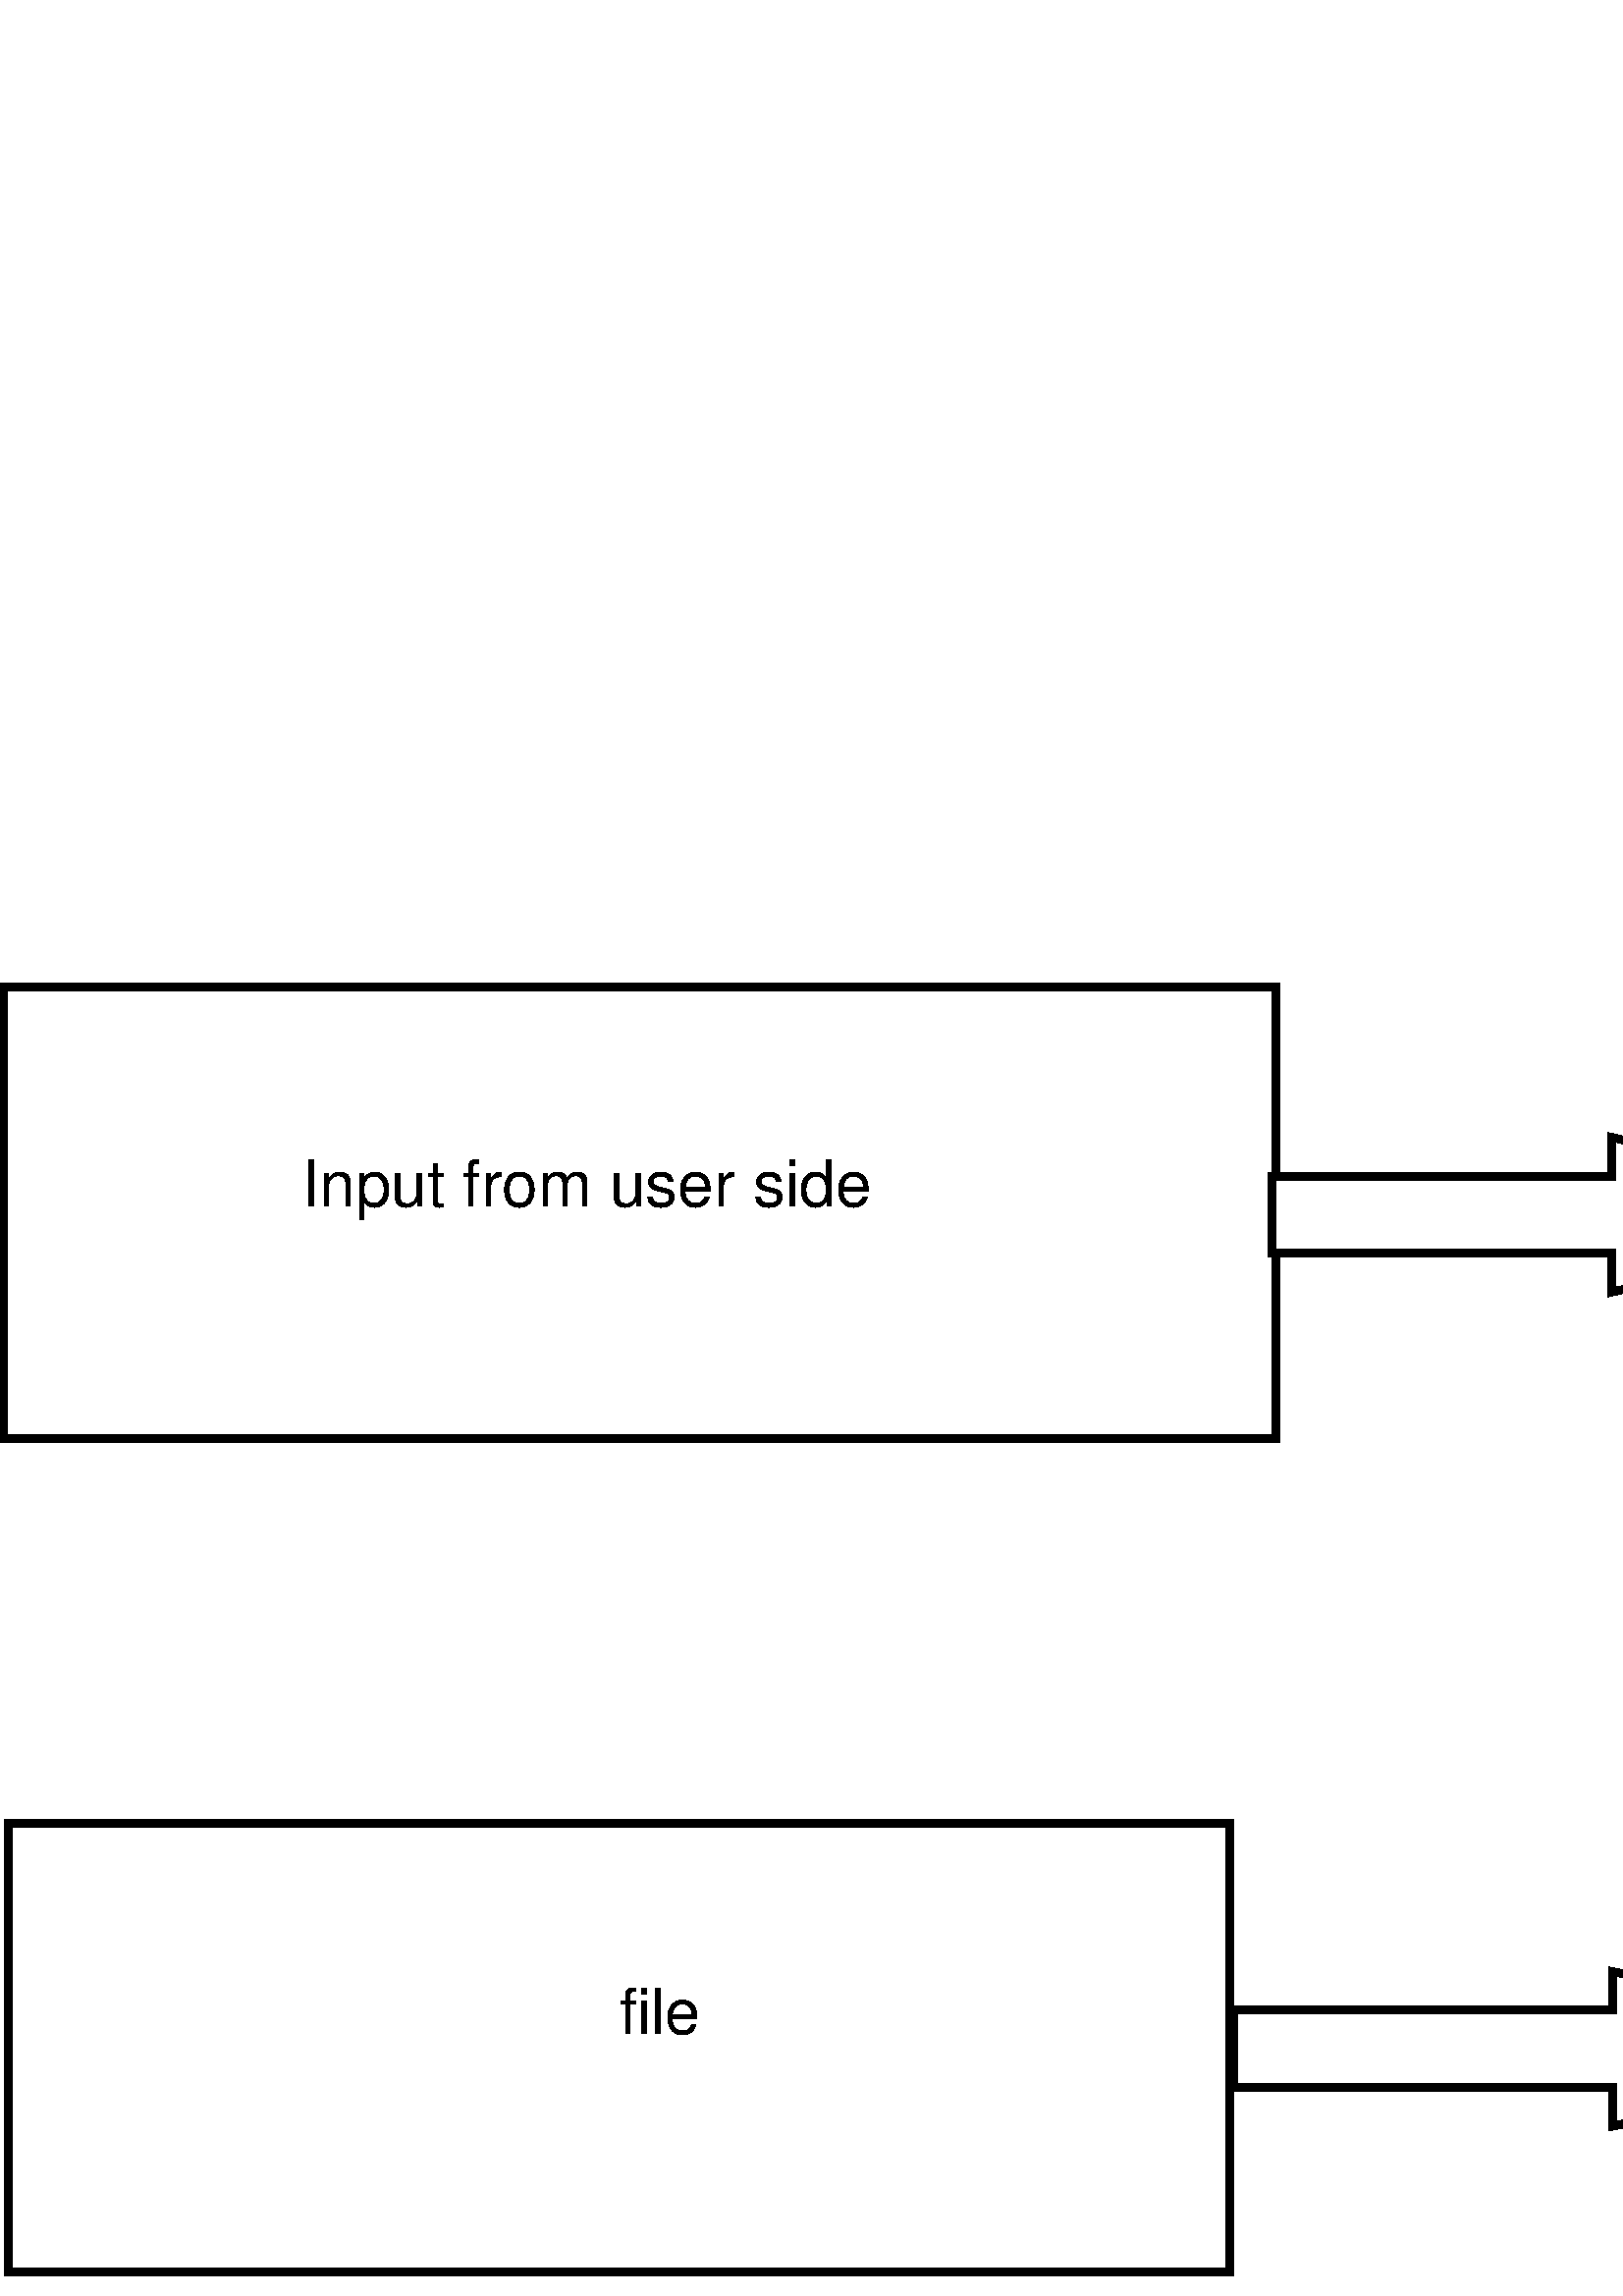%!PS-Adobe-2.0 EPSF-2.0
%%Orientation: Portrait
%%Magnification: 1.0
%%BoundingBox: 0 0 1725 492
%%BeginSetup
%%EndSetup
%%EndComments
%%BeginProlog
[ /.notdef /.notdef /.notdef /.notdef /.notdef /.notdef /.notdef /.notdef /.notdef /.notdef
/.notdef /.notdef /.notdef /.notdef /.notdef /.notdef /.notdef /.notdef /.notdef /.notdef
/.notdef /.notdef /.notdef /.notdef /.notdef /.notdef /.notdef /.notdef /.notdef /.notdef
/.notdef /.notdef /space /exclam /quotedbl /numbersign /dollar /percent /ampersand /quoteright
/parenleft /parenright /asterisk /plus /comma /hyphen /period /slash /zero /one
/two /three /four /five /six /seven /eight /nine /colon /semicolon
/less /equal /greater /question /at /A /B /C /D /E
/F /G /H /I /J /K /L /M /N /O
/P /Q /R /S /T /U /V /W /X /Y
/Z /bracketleft /backslash /bracketright /asciicircum /underscore /quoteleft /a /b /c
/d /e /f /g /h /i /j /k /l /m
/n /o /p /q /r /s /t /u /v /w
/x /y /z /braceleft /bar /braceright /asciitilde /.notdef /.notdef /.notdef
/.notdef /.notdef /.notdef /.notdef /.notdef /.notdef /.notdef /.notdef /.notdef /.notdef
/.notdef /.notdef /.notdef /.notdef /.notdef /.notdef /.notdef /.notdef /.notdef /.notdef
/.notdef /.notdef /.notdef /.notdef /.notdef /.notdef /.notdef /.notdef /.notdef /.notdef
/space /exclamdown /cent /sterling /currency /yen /brokenbar /section /dieresis /copyright
/ordfeminine /guillemotleft /logicalnot /hyphen /registered /macron /degree /plusminus /twosuperior /threesuperior
/acute /mu /paragraph /periodcentered /cedilla /onesuperior /ordmasculine /guillemotright /onequarter /onehalf
/threequarters /questiondown /Agrave /Aacute /Acircumflex /Atilde /Adieresis /Aring /AE /Ccedilla
/Egrave /Eacute /Ecircumflex /Edieresis /Igrave /Iacute /Icircumflex /Idieresis /Eth /Ntilde
/Ograve /Oacute /Ocircumflex /Otilde /Odieresis /multiply /Oslash /Ugrave /Uacute /Ucircumflex
/Udieresis /Yacute /Thorn /germandbls /agrave /aacute /acircumflex /atilde /adieresis /aring
/ae /ccedilla /egrave /eacute /ecircumflex /edieresis /igrave /iacute /icircumflex /idieresis
/eth /ntilde /ograve /oacute /ocircumflex /otilde /odieresis /divide /oslash /ugrave
/uacute /ucircumflex /udieresis /yacute /thorn /ydieresis] /isolatin1encoding exch def
/cp {closepath} bind def
/c {curveto} bind def
/f {fill} bind def
/a {arc} bind def
/ef {eofill} bind def
/ex {exch} bind def
/gr {grestore} bind def
/gs {gsave} bind def
/sa {save} bind def
/rs {restore} bind def
/l {lineto} bind def
/m {moveto} bind def
/rm {rmoveto} bind def
/n {newpath} bind def
/s {stroke} bind def
/sh {show} bind def
/slc {setlinecap} bind def
/slj {setlinejoin} bind def
/slw {setlinewidth} bind def
/srgb {setrgbcolor} bind def
/rot {rotate} bind def
/sc {scale} bind def
/sd {setdash} bind def
/ff {findfont} bind def
/sf {setfont} bind def
/scf {scalefont} bind def
/sw {stringwidth pop} bind def
/tr {translate} bind def

/ellipsedict 8 dict def
ellipsedict /mtrx matrix put
/ellipse
{ ellipsedict begin
   /endangle exch def
   /startangle exch def
   /yrad exch def
   /xrad exch def
   /y exch def
   /x exch def   /savematrix mtrx currentmatrix def
   x y tr xrad yrad sc
   0 0 1 startangle endangle arc
   savematrix setmatrix
   end
} def

/mergeprocs {
dup length
3 -1 roll
dup
length
dup
5 1 roll
3 -1 roll
add
array cvx
dup
3 -1 roll
0 exch
putinterval
dup
4 2 roll
putinterval
} bind def
/Times-Roman-latin1
    /Times-Roman findfont
    dup length dict begin
	{1 index /FID ne {def} {pop pop} ifelse} forall
	/Encoding isolatin1encoding def
    currentdict end
definefont pop
/Times-Italic-latin1
    /Times-Italic findfont
    dup length dict begin
	{1 index /FID ne {def} {pop pop} ifelse} forall
	/Encoding isolatin1encoding def
    currentdict end
definefont pop
/Times-Bold-latin1
    /Times-Bold findfont
    dup length dict begin
	{1 index /FID ne {def} {pop pop} ifelse} forall
	/Encoding isolatin1encoding def
    currentdict end
definefont pop
/Times-BoldItalic-latin1
    /Times-BoldItalic findfont
    dup length dict begin
	{1 index /FID ne {def} {pop pop} ifelse} forall
	/Encoding isolatin1encoding def
    currentdict end
definefont pop
/AvantGarde-Gothic-latin1
    /AvantGarde-Gothic findfont
    dup length dict begin
	{1 index /FID ne {def} {pop pop} ifelse} forall
	/Encoding isolatin1encoding def
    currentdict end
definefont pop
/AvantGarde-BookOblique-latin1
    /AvantGarde-BookOblique findfont
    dup length dict begin
	{1 index /FID ne {def} {pop pop} ifelse} forall
	/Encoding isolatin1encoding def
    currentdict end
definefont pop
/AvantGarde-Demi-latin1
    /AvantGarde-Demi findfont
    dup length dict begin
	{1 index /FID ne {def} {pop pop} ifelse} forall
	/Encoding isolatin1encoding def
    currentdict end
definefont pop
/AvantGarde-DemiOblique-latin1
    /AvantGarde-DemiOblique findfont
    dup length dict begin
	{1 index /FID ne {def} {pop pop} ifelse} forall
	/Encoding isolatin1encoding def
    currentdict end
definefont pop
/Bookman-Light-latin1
    /Bookman-Light findfont
    dup length dict begin
	{1 index /FID ne {def} {pop pop} ifelse} forall
	/Encoding isolatin1encoding def
    currentdict end
definefont pop
/Bookman-LightItalic-latin1
    /Bookman-LightItalic findfont
    dup length dict begin
	{1 index /FID ne {def} {pop pop} ifelse} forall
	/Encoding isolatin1encoding def
    currentdict end
definefont pop
/Bookman-Demi-latin1
    /Bookman-Demi findfont
    dup length dict begin
	{1 index /FID ne {def} {pop pop} ifelse} forall
	/Encoding isolatin1encoding def
    currentdict end
definefont pop
/Bookman-DemiItalic-latin1
    /Bookman-DemiItalic findfont
    dup length dict begin
	{1 index /FID ne {def} {pop pop} ifelse} forall
	/Encoding isolatin1encoding def
    currentdict end
definefont pop
/Courier-latin1
    /Courier findfont
    dup length dict begin
	{1 index /FID ne {def} {pop pop} ifelse} forall
	/Encoding isolatin1encoding def
    currentdict end
definefont pop
/Courier-Oblique-latin1
    /Courier-Oblique findfont
    dup length dict begin
	{1 index /FID ne {def} {pop pop} ifelse} forall
	/Encoding isolatin1encoding def
    currentdict end
definefont pop
/Courier-Bold-latin1
    /Courier-Bold findfont
    dup length dict begin
	{1 index /FID ne {def} {pop pop} ifelse} forall
	/Encoding isolatin1encoding def
    currentdict end
definefont pop
/Courier-BoldOblique-latin1
    /Courier-BoldOblique findfont
    dup length dict begin
	{1 index /FID ne {def} {pop pop} ifelse} forall
	/Encoding isolatin1encoding def
    currentdict end
definefont pop
/Helvetica-latin1
    /Helvetica findfont
    dup length dict begin
	{1 index /FID ne {def} {pop pop} ifelse} forall
	/Encoding isolatin1encoding def
    currentdict end
definefont pop
/Helvetica-Oblique-latin1
    /Helvetica-Oblique findfont
    dup length dict begin
	{1 index /FID ne {def} {pop pop} ifelse} forall
	/Encoding isolatin1encoding def
    currentdict end
definefont pop
/Helvetica-Bold-latin1
    /Helvetica-Bold findfont
    dup length dict begin
	{1 index /FID ne {def} {pop pop} ifelse} forall
	/Encoding isolatin1encoding def
    currentdict end
definefont pop
/Helvetica-BoldOblique-latin1
    /Helvetica-BoldOblique findfont
    dup length dict begin
	{1 index /FID ne {def} {pop pop} ifelse} forall
	/Encoding isolatin1encoding def
    currentdict end
definefont pop
/Helvetica-Narrow-latin1
    /Helvetica-Narrow findfont
    dup length dict begin
	{1 index /FID ne {def} {pop pop} ifelse} forall
	/Encoding isolatin1encoding def
    currentdict end
definefont pop
/Helvetica-Narrow-Oblique-latin1
    /Helvetica-Narrow-Oblique findfont
    dup length dict begin
	{1 index /FID ne {def} {pop pop} ifelse} forall
	/Encoding isolatin1encoding def
    currentdict end
definefont pop
/Helvetica-Narrow-Bold-latin1
    /Helvetica-Narrow-Bold findfont
    dup length dict begin
	{1 index /FID ne {def} {pop pop} ifelse} forall
	/Encoding isolatin1encoding def
    currentdict end
definefont pop
/Helvetica-Narrow-BoldOblique-latin1
    /Helvetica-Narrow-BoldOblique findfont
    dup length dict begin
	{1 index /FID ne {def} {pop pop} ifelse} forall
	/Encoding isolatin1encoding def
    currentdict end
definefont pop
/NewCenturySchlbk-Roman-latin1
    /NewCenturySchlbk-Roman findfont
    dup length dict begin
	{1 index /FID ne {def} {pop pop} ifelse} forall
	/Encoding isolatin1encoding def
    currentdict end
definefont pop
/NewCenturySchlbk-Italic-latin1
    /NewCenturySchlbk-Italic findfont
    dup length dict begin
	{1 index /FID ne {def} {pop pop} ifelse} forall
	/Encoding isolatin1encoding def
    currentdict end
definefont pop
/NewCenturySchlbk-Bold-latin1
    /NewCenturySchlbk-Bold findfont
    dup length dict begin
	{1 index /FID ne {def} {pop pop} ifelse} forall
	/Encoding isolatin1encoding def
    currentdict end
definefont pop
/NewCenturySchlbk-BoldItalic-latin1
    /NewCenturySchlbk-BoldItalic findfont
    dup length dict begin
	{1 index /FID ne {def} {pop pop} ifelse} forall
	/Encoding isolatin1encoding def
    currentdict end
definefont pop
/Palatino-Roman-latin1
    /Palatino-Roman findfont
    dup length dict begin
	{1 index /FID ne {def} {pop pop} ifelse} forall
	/Encoding isolatin1encoding def
    currentdict end
definefont pop
/Palatino-Italic-latin1
    /Palatino-Italic findfont
    dup length dict begin
	{1 index /FID ne {def} {pop pop} ifelse} forall
	/Encoding isolatin1encoding def
    currentdict end
definefont pop
/Palatino-Bold-latin1
    /Palatino-Bold findfont
    dup length dict begin
	{1 index /FID ne {def} {pop pop} ifelse} forall
	/Encoding isolatin1encoding def
    currentdict end
definefont pop
/Palatino-BoldItalic-latin1
    /Palatino-BoldItalic findfont
    dup length dict begin
	{1 index /FID ne {def} {pop pop} ifelse} forall
	/Encoding isolatin1encoding def
    currentdict end
definefont pop
/Symbol-latin1
    /Symbol findfont
definefont pop
/ZapfChancery-MediumItalic-latin1
    /ZapfChancery-MediumItalic findfont
    dup length dict begin
	{1 index /FID ne {def} {pop pop} ifelse} forall
	/Encoding isolatin1encoding def
    currentdict end
definefont pop
/ZapfDingbats-latin1
    /ZapfDingbats findfont
    dup length dict begin
	{1 index /FID ne {def} {pop pop} ifelse} forall
	/Encoding isolatin1encoding def
    currentdict end
definefont pop
28.346 -28.346 scale
-3.6 -21.19 translate
%%EndProlog


0.1 slw
[] 0 sd
[] 0 sd
0 slj
1.0 1.0 1.0 srgb
n 3.65 4.25 m 3.65 10.1 l 20.1 10.1 l 20.1 4.25 l f
0.0 0.0 0.0 srgb
n 3.65 4.25 m 3.65 10.1 l 20.1 10.1 l 20.1 4.25 l cp s
0.1 slw
[] 0 sd
[] 0 sd
0 slj
1.0 1.0 1.0 srgb
n 48.2 4.0 m 48.2 9.8 l 64.0 9.8 l 64.0 4.0 l f
0.0 0.0 0.0 srgb
n 48.2 4.0 m 48.2 9.8 l 64.0 9.8 l 64.0 4.0 l cp s
0.1 slw
[] 0 sd
[] 0 sd
0 slj
1.0 1.0 1.0 srgb
n 48.605 15.09 m 48.605 20.89 l 64.405 20.89 l 64.405 15.09 l f
0.0 0.0 0.0 srgb
n 48.605 15.09 m 48.605 20.89 l 64.405 20.89 l 64.405 15.09 l cp s
0.1 slw
[] 0 sd
[] 0 sd
0 slj
1.0 1.0 1.0 srgb
n 3.71 15.08 m 3.71 20.88 l 19.51 20.88 l 19.51 15.08 l f
0.0 0.0 0.0 srgb
n 3.71 15.08 m 3.71 20.88 l 19.51 20.88 l 19.51 15.08 l cp s
1.0 1.0 1.0 srgb
n 34.025 7.0 5.075 3.1 0 360 ellipse f
0.1 slw
[] 0 sd
[] 0 sd
0.0 0.0 0.0 srgb
n 34.025 7.0 5.075 3.1 0 360 ellipse cp s
1.0 1.0 1.0 srgb
n 34.58 18.04 5.075 3.1 0 360 ellipse f
0.1 slw
[] 0 sd
[] 0 sd
0.0 0.0 0.0 srgb
n 34.58 18.04 5.075 3.1 0 360 ellipse cp s
0.1 slw
[] 0 sd
[] 0 sd
0 slc
0 slj
0.1 slw
0 slc
0 slj
[] 0 sd
1.0 1.0 1.0 srgb
n 20.05 6.7 m 24.45 6.7 l 24.45 6.2 l 28.85 7.2 l 24.45 8.2 l 24.45 7.7 l 20.05 7.7 l ef
0.0 0.0 0.0 srgb
n 20.05 6.7 m 24.45 6.7 l 24.45 6.2 l 28.85 7.2 l 24.45 8.2 l 24.45 7.7 l 20.05 7.7 l cp s
0 slc
0 slj
[] 0 sd
n 20.05 6.7 m 24.45 6.7 l 24.45 6.2 l 28.85 7.2 l 24.45 8.2 l 24.45 7.7 l 20.05 7.7 l cp s
0.1 slw
[] 0 sd
[] 0 sd
0 slc
0 slj
0.1 slw
0 slc
0 slj
[] 0 sd
1.0 1.0 1.0 srgb
n 39.705 17.503 m 44.105 17.503 l 44.105 17.003 l 48.505 18.003 l 44.105 19.003 l 44.105 18.503 l 39.705 18.503 l ef
0.0 0.0 0.0 srgb
n 39.705 17.503 m 44.105 17.503 l 44.105 17.003 l 48.505 18.003 l 44.105 19.003 l 44.105 18.503 l 39.705 18.503 l cp s
0 slc
0 slj
[] 0 sd
n 39.705 17.503 m 44.105 17.503 l 44.105 17.003 l 48.505 18.003 l 44.105 19.003 l 44.105 18.503 l 39.705 18.503 l cp s
0.1 slw
[] 0 sd
[] 0 sd
0 slc
0 slj
0.1 slw
0 slc
0 slj
[] 0 sd
1.0 1.0 1.0 srgb
n 19.56 17.493 m 24.455 17.493 l 24.455 16.993 l 29.35 17.993 l 24.455 18.993 l 24.455 18.493 l 19.56 18.493 l ef
0.0 0.0 0.0 srgb
n 19.56 17.493 m 24.455 17.493 l 24.455 16.993 l 29.35 17.993 l 24.455 18.993 l 24.455 18.493 l 19.56 18.493 l cp s
0 slc
0 slj
[] 0 sd
n 19.56 17.493 m 24.455 17.493 l 24.455 16.993 l 29.35 17.993 l 24.455 18.993 l 24.455 18.493 l 19.56 18.493 l cp s
0.1 slw
[] 0 sd
[] 0 sd
0 slc
0 slj
0.1 slw
0 slc
0 slj
[] 0 sd
1.0 1.0 1.0 srgb
n 39.165 6.483 m 43.565 6.483 l 43.565 5.983 l 47.965 6.983 l 43.565 7.983 l 43.565 7.483 l 39.165 7.483 l ef
0.0 0.0 0.0 srgb
n 39.165 6.483 m 43.565 6.483 l 43.565 5.983 l 47.965 6.983 l 43.565 7.983 l 43.565 7.483 l 39.165 7.483 l cp s
0 slc
0 slj
[] 0 sd
n 39.165 6.483 m 43.565 6.483 l 43.565 5.983 l 47.965 6.983 l 43.565 7.983 l 43.565 7.483 l 39.165 7.483 l cp s
/Helvetica-latin1 ff 0.834 scf sf
(Input from user side) 7.5 7.096 m
 gs 1 -1 sc sh gr
/Helvetica-latin1 ff 0.822 scf sf
(file) 11.61 17.804 m
 gs 1 -1 sc sh gr
/Helvetica-latin1 ff 0.819 scf sf
(Server handles) 31.825 6.524 m
 gs 1 -1 sc sh gr
(file upload) 31.825 7.695 m
 gs 1 -1 sc sh gr
/Helvetica-latin1 ff 0.792 scf sf
(Encryption and ) 31.03 17.47 m
 gs 1 -1 sc sh gr
(compression of file) 31.03 18.602 m
 gs 1 -1 sc sh gr
/Helvetica-latin1 ff 0.822 scf sf
(Database update) 53.3 6.924 m
 gs 1 -1 sc sh gr
/Helvetica-latin1 ff 0.817 scf sf
(Storing to file storage) 53.455 17.965 m
 gs 1 -1 sc sh gr
showpage
